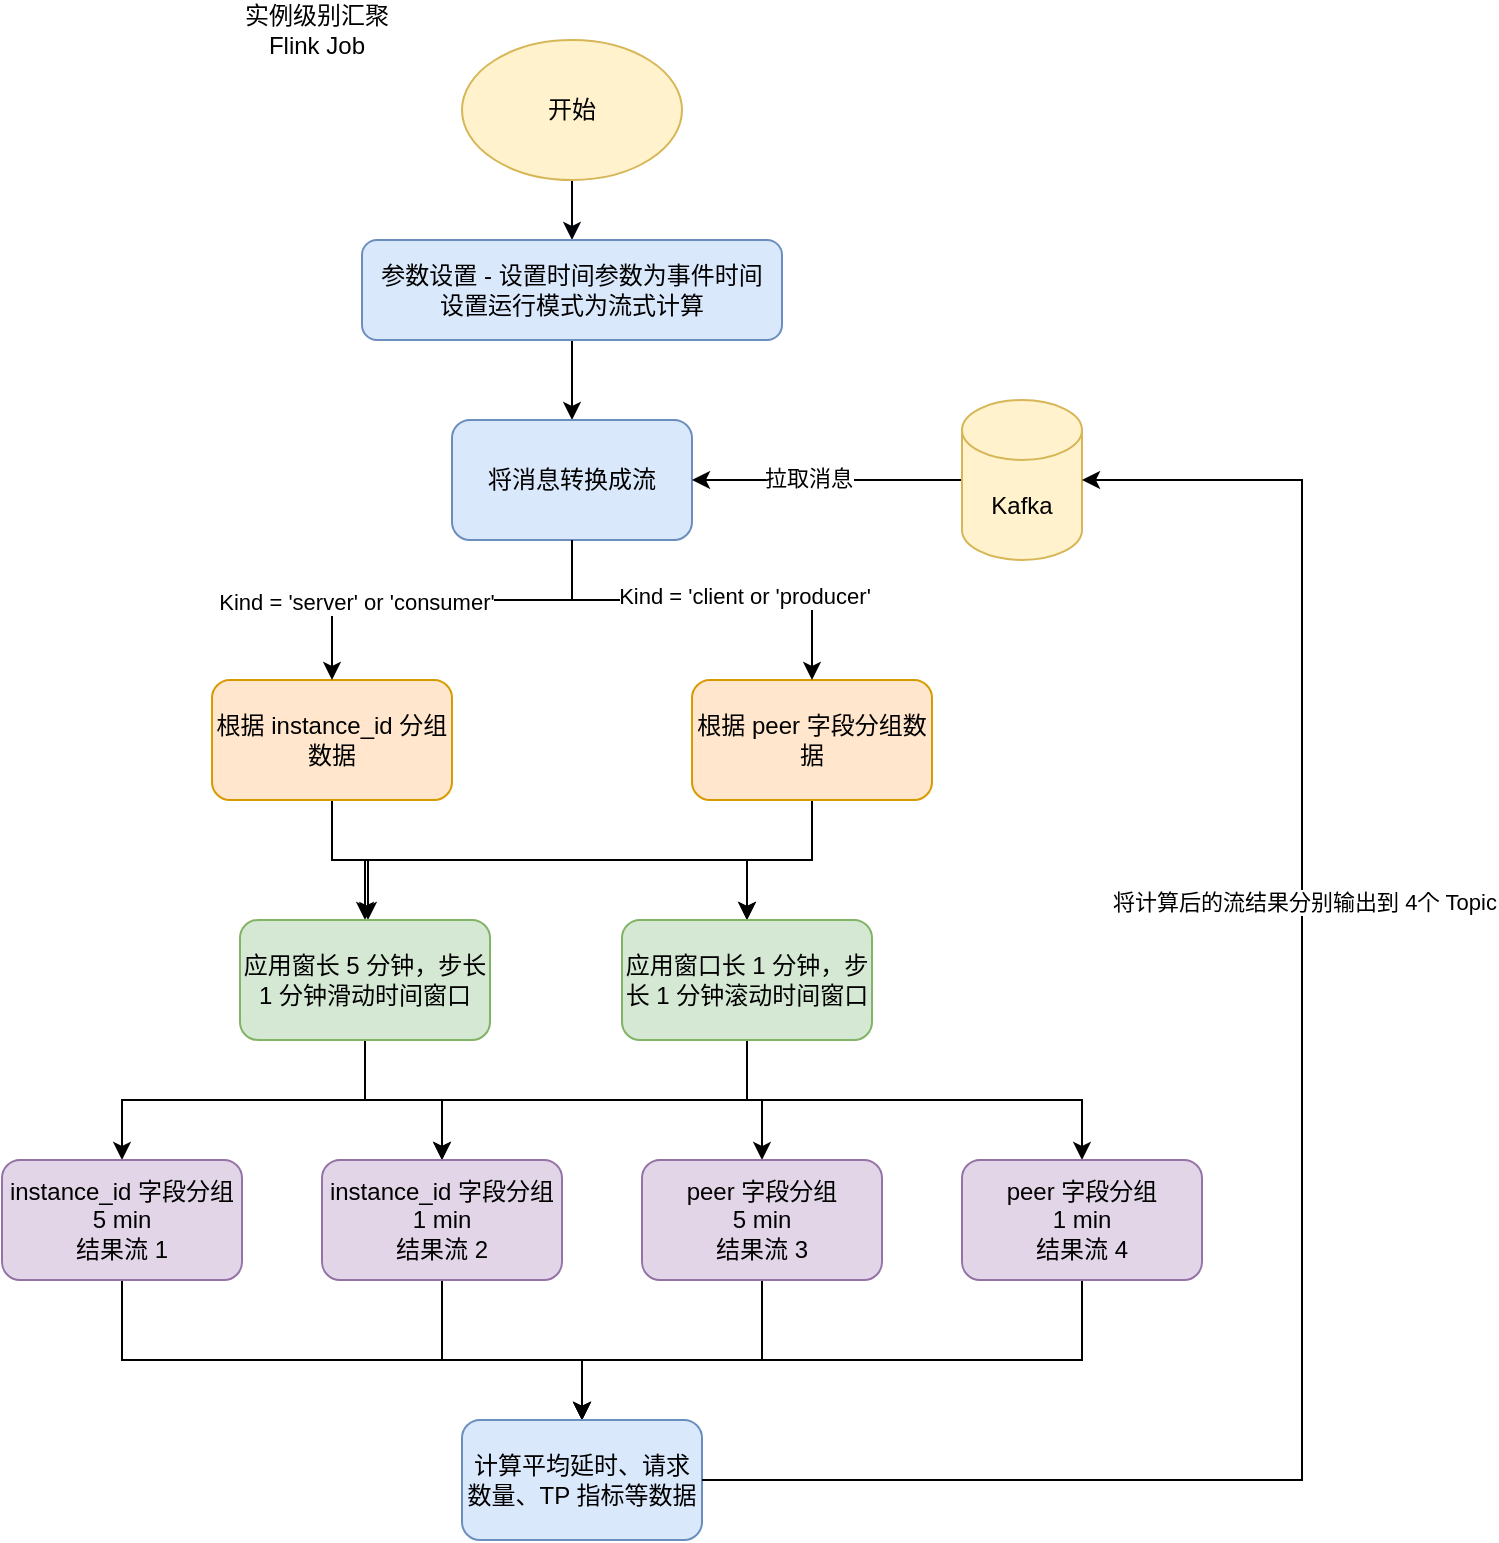 <mxfile version="26.1.0">
  <diagram name="第 1 页" id="nLsq5W9adssXxSma-b2J">
    <mxGraphModel dx="1301" dy="815" grid="1" gridSize="10" guides="1" tooltips="1" connect="1" arrows="1" fold="1" page="1" pageScale="1" pageWidth="827" pageHeight="1169" math="0" shadow="0">
      <root>
        <mxCell id="0" />
        <mxCell id="1" parent="0" />
        <mxCell id="k-FFmGOtWd7WNj8LAz9l-5" style="edgeStyle=orthogonalEdgeStyle;rounded=0;orthogonalLoop=1;jettySize=auto;html=1;entryX=0.5;entryY=0;entryDx=0;entryDy=0;fillColor=#dae8fc;strokeColor=light-dark(#00040a, #5c79a3);" edge="1" parent="1" source="k-FFmGOtWd7WNj8LAz9l-1" target="k-FFmGOtWd7WNj8LAz9l-4">
          <mxGeometry relative="1" as="geometry" />
        </mxCell>
        <mxCell id="k-FFmGOtWd7WNj8LAz9l-1" value="开始" style="ellipse;whiteSpace=wrap;html=1;fillColor=#fff2cc;strokeColor=#d6b656;" vertex="1" parent="1">
          <mxGeometry x="310" y="60" width="110" height="70" as="geometry" />
        </mxCell>
        <mxCell id="k-FFmGOtWd7WNj8LAz9l-7" style="edgeStyle=orthogonalEdgeStyle;rounded=0;orthogonalLoop=1;jettySize=auto;html=1;fillColor=#dae8fc;strokeColor=#000000;" edge="1" parent="1" source="k-FFmGOtWd7WNj8LAz9l-4" target="k-FFmGOtWd7WNj8LAz9l-6">
          <mxGeometry relative="1" as="geometry" />
        </mxCell>
        <mxCell id="k-FFmGOtWd7WNj8LAz9l-4" value="参数设置 - 设置时间参数为事件时间&lt;div&gt;设置运行模式为流式计算&lt;/div&gt;" style="rounded=1;whiteSpace=wrap;html=1;fillColor=#dae8fc;strokeColor=#6c8ebf;" vertex="1" parent="1">
          <mxGeometry x="260" y="160" width="210" height="50" as="geometry" />
        </mxCell>
        <mxCell id="k-FFmGOtWd7WNj8LAz9l-6" value="将消息转换成流" style="rounded=1;whiteSpace=wrap;html=1;fillColor=#dae8fc;strokeColor=#6c8ebf;" vertex="1" parent="1">
          <mxGeometry x="305" y="250" width="120" height="60" as="geometry" />
        </mxCell>
        <mxCell id="k-FFmGOtWd7WNj8LAz9l-10" style="edgeStyle=orthogonalEdgeStyle;rounded=0;orthogonalLoop=1;jettySize=auto;html=1;entryX=1;entryY=0.5;entryDx=0;entryDy=0;" edge="1" parent="1" source="k-FFmGOtWd7WNj8LAz9l-8" target="k-FFmGOtWd7WNj8LAz9l-6">
          <mxGeometry relative="1" as="geometry" />
        </mxCell>
        <mxCell id="k-FFmGOtWd7WNj8LAz9l-11" value="拉取消息" style="edgeLabel;html=1;align=center;verticalAlign=middle;resizable=0;points=[];" vertex="1" connectable="0" parent="k-FFmGOtWd7WNj8LAz9l-10">
          <mxGeometry x="0.141" y="-1" relative="1" as="geometry">
            <mxPoint as="offset" />
          </mxGeometry>
        </mxCell>
        <mxCell id="k-FFmGOtWd7WNj8LAz9l-8" value="Kafka" style="shape=cylinder3;whiteSpace=wrap;html=1;boundedLbl=1;backgroundOutline=1;size=15;fillColor=#fff2cc;strokeColor=#d6b656;" vertex="1" parent="1">
          <mxGeometry x="560" y="240" width="60" height="80" as="geometry" />
        </mxCell>
        <mxCell id="k-FFmGOtWd7WNj8LAz9l-26" style="edgeStyle=orthogonalEdgeStyle;rounded=0;orthogonalLoop=1;jettySize=auto;html=1;entryX=0.5;entryY=0;entryDx=0;entryDy=0;" edge="1" parent="1" source="k-FFmGOtWd7WNj8LAz9l-9" target="k-FFmGOtWd7WNj8LAz9l-24">
          <mxGeometry relative="1" as="geometry" />
        </mxCell>
        <mxCell id="k-FFmGOtWd7WNj8LAz9l-27" style="edgeStyle=orthogonalEdgeStyle;rounded=0;orthogonalLoop=1;jettySize=auto;html=1;entryX=0.5;entryY=0;entryDx=0;entryDy=0;" edge="1" parent="1" source="k-FFmGOtWd7WNj8LAz9l-9" target="k-FFmGOtWd7WNj8LAz9l-25">
          <mxGeometry relative="1" as="geometry">
            <Array as="points">
              <mxPoint x="245" y="470" />
              <mxPoint x="453" y="470" />
            </Array>
          </mxGeometry>
        </mxCell>
        <mxCell id="k-FFmGOtWd7WNj8LAz9l-9" value="根据 instance_id 分组数据" style="rounded=1;whiteSpace=wrap;html=1;fillColor=#ffe6cc;strokeColor=#d79b00;" vertex="1" parent="1">
          <mxGeometry x="185" y="380" width="120" height="60" as="geometry" />
        </mxCell>
        <mxCell id="k-FFmGOtWd7WNj8LAz9l-28" style="edgeStyle=orthogonalEdgeStyle;rounded=0;orthogonalLoop=1;jettySize=auto;html=1;" edge="1" parent="1" source="k-FFmGOtWd7WNj8LAz9l-12" target="k-FFmGOtWd7WNj8LAz9l-24">
          <mxGeometry relative="1" as="geometry">
            <Array as="points">
              <mxPoint x="485" y="470" />
              <mxPoint x="263" y="470" />
            </Array>
          </mxGeometry>
        </mxCell>
        <mxCell id="k-FFmGOtWd7WNj8LAz9l-29" style="edgeStyle=orthogonalEdgeStyle;rounded=0;orthogonalLoop=1;jettySize=auto;html=1;" edge="1" parent="1" source="k-FFmGOtWd7WNj8LAz9l-12" target="k-FFmGOtWd7WNj8LAz9l-25">
          <mxGeometry relative="1" as="geometry" />
        </mxCell>
        <mxCell id="k-FFmGOtWd7WNj8LAz9l-12" value="根据 peer 字段分组数据" style="rounded=1;whiteSpace=wrap;html=1;fillColor=#ffe6cc;strokeColor=#d79b00;" vertex="1" parent="1">
          <mxGeometry x="425" y="380" width="120" height="60" as="geometry" />
        </mxCell>
        <mxCell id="k-FFmGOtWd7WNj8LAz9l-13" value="" style="endArrow=classic;html=1;rounded=0;entryX=0.5;entryY=0;entryDx=0;entryDy=0;" edge="1" parent="1" target="k-FFmGOtWd7WNj8LAz9l-9">
          <mxGeometry width="50" height="50" relative="1" as="geometry">
            <mxPoint x="360" y="340" as="sourcePoint" />
            <mxPoint x="260" y="370" as="targetPoint" />
            <Array as="points">
              <mxPoint x="245" y="340" />
            </Array>
          </mxGeometry>
        </mxCell>
        <mxCell id="k-FFmGOtWd7WNj8LAz9l-19" value="Kind = &#39;server&#39; or &#39;consumer&#39;" style="edgeLabel;html=1;align=center;verticalAlign=middle;resizable=0;points=[];" vertex="1" connectable="0" parent="k-FFmGOtWd7WNj8LAz9l-13">
          <mxGeometry x="0.329" y="1" relative="1" as="geometry">
            <mxPoint as="offset" />
          </mxGeometry>
        </mxCell>
        <mxCell id="k-FFmGOtWd7WNj8LAz9l-16" value="" style="endArrow=classic;html=1;rounded=0;entryX=0.5;entryY=0;entryDx=0;entryDy=0;" edge="1" parent="1" target="k-FFmGOtWd7WNj8LAz9l-12">
          <mxGeometry width="50" height="50" relative="1" as="geometry">
            <mxPoint x="360" y="340" as="sourcePoint" />
            <mxPoint x="255" y="390" as="targetPoint" />
            <Array as="points">
              <mxPoint x="485" y="340" />
            </Array>
          </mxGeometry>
        </mxCell>
        <mxCell id="k-FFmGOtWd7WNj8LAz9l-20" value="Kind =&amp;nbsp;&#39;client or &#39;producer&#39;" style="edgeLabel;html=1;align=center;verticalAlign=middle;resizable=0;points=[];" vertex="1" connectable="0" parent="k-FFmGOtWd7WNj8LAz9l-16">
          <mxGeometry x="0.103" y="2" relative="1" as="geometry">
            <mxPoint as="offset" />
          </mxGeometry>
        </mxCell>
        <mxCell id="k-FFmGOtWd7WNj8LAz9l-17" value="" style="endArrow=none;html=1;rounded=0;entryX=0.5;entryY=1;entryDx=0;entryDy=0;" edge="1" parent="1" target="k-FFmGOtWd7WNj8LAz9l-6">
          <mxGeometry width="50" height="50" relative="1" as="geometry">
            <mxPoint x="365" y="340" as="sourcePoint" />
            <mxPoint x="367" y="310" as="targetPoint" />
          </mxGeometry>
        </mxCell>
        <mxCell id="k-FFmGOtWd7WNj8LAz9l-18" value="实例级别汇聚&lt;div&gt;Flink Job&lt;/div&gt;" style="text;html=1;align=center;verticalAlign=middle;whiteSpace=wrap;rounded=0;" vertex="1" parent="1">
          <mxGeometry x="185" y="40" width="105" height="30" as="geometry" />
        </mxCell>
        <mxCell id="k-FFmGOtWd7WNj8LAz9l-37" style="edgeStyle=orthogonalEdgeStyle;rounded=0;orthogonalLoop=1;jettySize=auto;html=1;entryX=0.5;entryY=0;entryDx=0;entryDy=0;" edge="1" parent="1" source="k-FFmGOtWd7WNj8LAz9l-24" target="k-FFmGOtWd7WNj8LAz9l-30">
          <mxGeometry relative="1" as="geometry" />
        </mxCell>
        <mxCell id="k-FFmGOtWd7WNj8LAz9l-38" style="edgeStyle=orthogonalEdgeStyle;rounded=0;orthogonalLoop=1;jettySize=auto;html=1;" edge="1" parent="1" source="k-FFmGOtWd7WNj8LAz9l-24" target="k-FFmGOtWd7WNj8LAz9l-32">
          <mxGeometry relative="1" as="geometry" />
        </mxCell>
        <mxCell id="k-FFmGOtWd7WNj8LAz9l-24" value="应用窗长 5 分钟，步长 1 分钟滑动时间窗口" style="rounded=1;whiteSpace=wrap;html=1;fillColor=#d5e8d4;strokeColor=#82b366;" vertex="1" parent="1">
          <mxGeometry x="199" y="500" width="125" height="60" as="geometry" />
        </mxCell>
        <mxCell id="k-FFmGOtWd7WNj8LAz9l-39" style="edgeStyle=orthogonalEdgeStyle;rounded=0;orthogonalLoop=1;jettySize=auto;html=1;entryX=0.5;entryY=0;entryDx=0;entryDy=0;" edge="1" parent="1" source="k-FFmGOtWd7WNj8LAz9l-25" target="k-FFmGOtWd7WNj8LAz9l-33">
          <mxGeometry relative="1" as="geometry" />
        </mxCell>
        <mxCell id="k-FFmGOtWd7WNj8LAz9l-40" style="edgeStyle=orthogonalEdgeStyle;rounded=0;orthogonalLoop=1;jettySize=auto;html=1;entryX=0.5;entryY=0;entryDx=0;entryDy=0;" edge="1" parent="1" source="k-FFmGOtWd7WNj8LAz9l-25" target="k-FFmGOtWd7WNj8LAz9l-31">
          <mxGeometry relative="1" as="geometry">
            <Array as="points">
              <mxPoint x="453" y="590" />
              <mxPoint x="620" y="590" />
            </Array>
          </mxGeometry>
        </mxCell>
        <mxCell id="k-FFmGOtWd7WNj8LAz9l-41" style="edgeStyle=orthogonalEdgeStyle;rounded=0;orthogonalLoop=1;jettySize=auto;html=1;entryX=0.5;entryY=0;entryDx=0;entryDy=0;" edge="1" parent="1" source="k-FFmGOtWd7WNj8LAz9l-25" target="k-FFmGOtWd7WNj8LAz9l-32">
          <mxGeometry relative="1" as="geometry">
            <Array as="points">
              <mxPoint x="453" y="590" />
              <mxPoint x="300" y="590" />
            </Array>
          </mxGeometry>
        </mxCell>
        <mxCell id="k-FFmGOtWd7WNj8LAz9l-25" value="应用窗口长 1 分钟，步长 1 分钟滚动时间窗口" style="rounded=1;whiteSpace=wrap;html=1;fillColor=#d5e8d4;strokeColor=#82b366;" vertex="1" parent="1">
          <mxGeometry x="390" y="500" width="125" height="60" as="geometry" />
        </mxCell>
        <mxCell id="k-FFmGOtWd7WNj8LAz9l-42" style="edgeStyle=orthogonalEdgeStyle;rounded=0;orthogonalLoop=1;jettySize=auto;html=1;entryX=0.5;entryY=0;entryDx=0;entryDy=0;" edge="1" parent="1" source="k-FFmGOtWd7WNj8LAz9l-30" target="k-FFmGOtWd7WNj8LAz9l-35">
          <mxGeometry relative="1" as="geometry">
            <Array as="points">
              <mxPoint x="140" y="720" />
              <mxPoint x="370" y="720" />
            </Array>
          </mxGeometry>
        </mxCell>
        <mxCell id="k-FFmGOtWd7WNj8LAz9l-30" value="instance_id 字段分组&lt;div&gt;&lt;span style=&quot;background-color: transparent; color: light-dark(rgb(0, 0, 0), rgb(255, 255, 255));&quot;&gt;5 min&lt;/span&gt;&lt;div&gt;结果流 1&lt;/div&gt;&lt;/div&gt;" style="rounded=1;whiteSpace=wrap;html=1;fillColor=#e1d5e7;strokeColor=#9673a6;" vertex="1" parent="1">
          <mxGeometry x="80" y="620" width="120" height="60" as="geometry" />
        </mxCell>
        <mxCell id="k-FFmGOtWd7WNj8LAz9l-47" style="edgeStyle=orthogonalEdgeStyle;rounded=0;orthogonalLoop=1;jettySize=auto;html=1;entryX=0.5;entryY=0;entryDx=0;entryDy=0;" edge="1" parent="1" source="k-FFmGOtWd7WNj8LAz9l-31" target="k-FFmGOtWd7WNj8LAz9l-35">
          <mxGeometry relative="1" as="geometry">
            <Array as="points">
              <mxPoint x="620" y="720" />
              <mxPoint x="370" y="720" />
            </Array>
          </mxGeometry>
        </mxCell>
        <mxCell id="k-FFmGOtWd7WNj8LAz9l-31" value="peer 字段分组&lt;div&gt;&lt;span style=&quot;background-color: transparent; color: light-dark(rgb(0, 0, 0), rgb(255, 255, 255));&quot;&gt;1 min&lt;/span&gt;&lt;div&gt;结果流 4&lt;/div&gt;&lt;/div&gt;" style="rounded=1;whiteSpace=wrap;html=1;fillColor=#e1d5e7;strokeColor=#9673a6;" vertex="1" parent="1">
          <mxGeometry x="560" y="620" width="120" height="60" as="geometry" />
        </mxCell>
        <mxCell id="k-FFmGOtWd7WNj8LAz9l-43" style="edgeStyle=orthogonalEdgeStyle;rounded=0;orthogonalLoop=1;jettySize=auto;html=1;" edge="1" parent="1" source="k-FFmGOtWd7WNj8LAz9l-32" target="k-FFmGOtWd7WNj8LAz9l-35">
          <mxGeometry relative="1" as="geometry">
            <Array as="points">
              <mxPoint x="300" y="720" />
              <mxPoint x="370" y="720" />
            </Array>
          </mxGeometry>
        </mxCell>
        <mxCell id="k-FFmGOtWd7WNj8LAz9l-32" value="instance_id 字段分组&lt;div&gt;&lt;span style=&quot;background-color: transparent; color: light-dark(rgb(0, 0, 0), rgb(255, 255, 255));&quot;&gt;1 min&lt;/span&gt;&lt;div&gt;结果流 2&lt;/div&gt;&lt;/div&gt;" style="rounded=1;whiteSpace=wrap;html=1;fillColor=#e1d5e7;strokeColor=#9673a6;" vertex="1" parent="1">
          <mxGeometry x="240" y="620" width="120" height="60" as="geometry" />
        </mxCell>
        <mxCell id="k-FFmGOtWd7WNj8LAz9l-50" style="edgeStyle=orthogonalEdgeStyle;rounded=0;orthogonalLoop=1;jettySize=auto;html=1;entryX=0.5;entryY=0;entryDx=0;entryDy=0;" edge="1" parent="1" source="k-FFmGOtWd7WNj8LAz9l-33" target="k-FFmGOtWd7WNj8LAz9l-35">
          <mxGeometry relative="1" as="geometry">
            <Array as="points">
              <mxPoint x="460" y="720" />
              <mxPoint x="370" y="720" />
            </Array>
          </mxGeometry>
        </mxCell>
        <mxCell id="k-FFmGOtWd7WNj8LAz9l-33" value="peer 字段分组&lt;div&gt;&lt;span style=&quot;background-color: transparent; color: light-dark(rgb(0, 0, 0), rgb(255, 255, 255));&quot;&gt;5 min&lt;/span&gt;&lt;div&gt;&lt;div&gt;结果流 3&lt;/div&gt;&lt;/div&gt;&lt;/div&gt;" style="rounded=1;whiteSpace=wrap;html=1;fillColor=#e1d5e7;strokeColor=#9673a6;" vertex="1" parent="1">
          <mxGeometry x="400" y="620" width="120" height="60" as="geometry" />
        </mxCell>
        <mxCell id="k-FFmGOtWd7WNj8LAz9l-35" value="计算平均延时、请求数量、TP 指标等数据" style="rounded=1;whiteSpace=wrap;html=1;fillColor=#dae8fc;strokeColor=#6c8ebf;" vertex="1" parent="1">
          <mxGeometry x="310" y="750" width="120" height="60" as="geometry" />
        </mxCell>
        <mxCell id="k-FFmGOtWd7WNj8LAz9l-51" style="edgeStyle=orthogonalEdgeStyle;rounded=0;orthogonalLoop=1;jettySize=auto;html=1;entryX=1;entryY=0.5;entryDx=0;entryDy=0;entryPerimeter=0;" edge="1" parent="1" source="k-FFmGOtWd7WNj8LAz9l-35" target="k-FFmGOtWd7WNj8LAz9l-8">
          <mxGeometry relative="1" as="geometry">
            <Array as="points">
              <mxPoint x="730" y="780" />
              <mxPoint x="730" y="280" />
            </Array>
          </mxGeometry>
        </mxCell>
        <mxCell id="k-FFmGOtWd7WNj8LAz9l-52" value="将计算后的流结果分别输出到 4个 Topic" style="edgeLabel;html=1;align=center;verticalAlign=middle;resizable=0;points=[];" vertex="1" connectable="0" parent="k-FFmGOtWd7WNj8LAz9l-51">
          <mxGeometry x="0.294" y="-1" relative="1" as="geometry">
            <mxPoint as="offset" />
          </mxGeometry>
        </mxCell>
      </root>
    </mxGraphModel>
  </diagram>
</mxfile>
